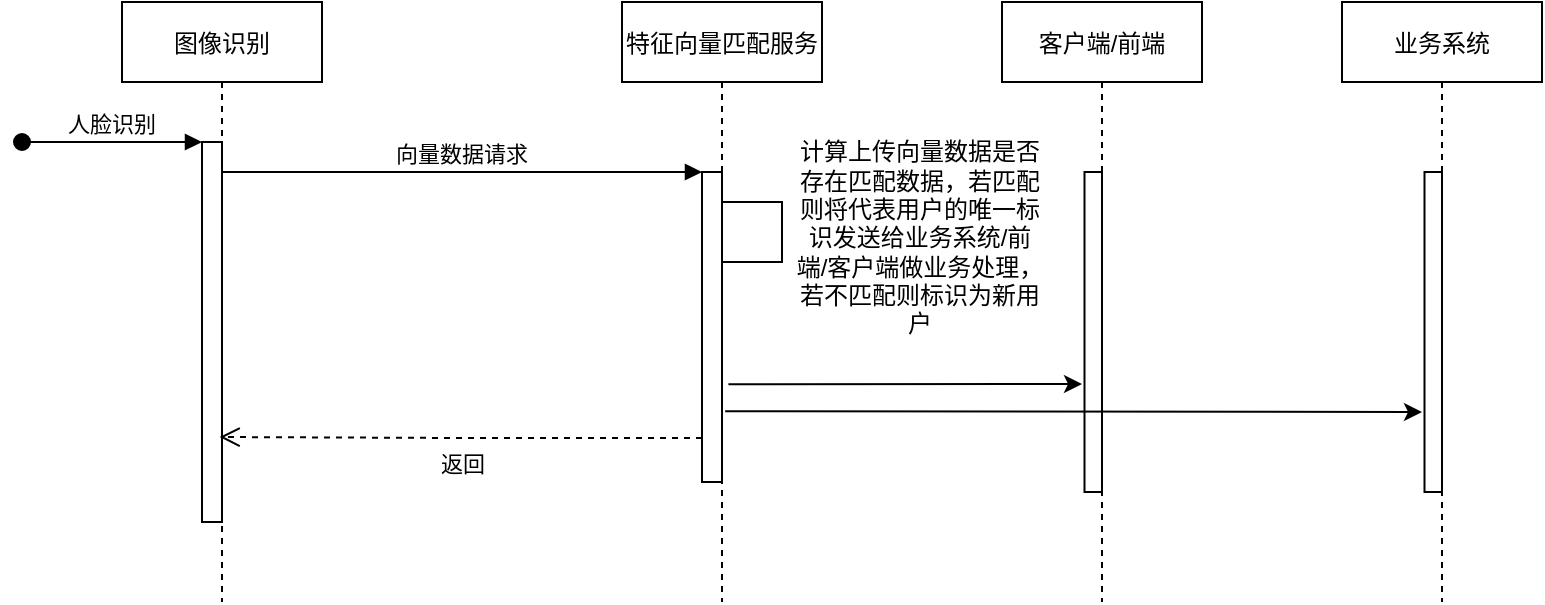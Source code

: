 <mxfile version="14.1.1" type="github">
  <diagram id="kgpKYQtTHZ0yAKxKKP6v" name="Page-1">
    <mxGraphModel dx="1486" dy="836" grid="1" gridSize="10" guides="1" tooltips="1" connect="1" arrows="1" fold="1" page="1" pageScale="1" pageWidth="850" pageHeight="1100" math="0" shadow="0">
      <root>
        <mxCell id="0" />
        <mxCell id="1" parent="0" />
        <mxCell id="3nuBFxr9cyL0pnOWT2aG-1" value="图像识别" style="shape=umlLifeline;perimeter=lifelinePerimeter;container=1;collapsible=0;recursiveResize=0;rounded=0;shadow=0;strokeWidth=1;" parent="1" vertex="1">
          <mxGeometry x="90" y="260" width="100" height="300" as="geometry" />
        </mxCell>
        <mxCell id="3nuBFxr9cyL0pnOWT2aG-2" value="" style="points=[];perimeter=orthogonalPerimeter;rounded=0;shadow=0;strokeWidth=1;" parent="3nuBFxr9cyL0pnOWT2aG-1" vertex="1">
          <mxGeometry x="40" y="70" width="10" height="190" as="geometry" />
        </mxCell>
        <mxCell id="3nuBFxr9cyL0pnOWT2aG-3" value="人脸识别" style="verticalAlign=bottom;startArrow=oval;endArrow=block;startSize=8;shadow=0;strokeWidth=1;" parent="3nuBFxr9cyL0pnOWT2aG-1" target="3nuBFxr9cyL0pnOWT2aG-2" edge="1">
          <mxGeometry relative="1" as="geometry">
            <mxPoint x="-50" y="70" as="sourcePoint" />
          </mxGeometry>
        </mxCell>
        <mxCell id="3nuBFxr9cyL0pnOWT2aG-5" value="特征向量匹配服务" style="shape=umlLifeline;perimeter=lifelinePerimeter;container=1;collapsible=0;recursiveResize=0;rounded=0;shadow=0;strokeWidth=1;" parent="1" vertex="1">
          <mxGeometry x="340" y="260" width="100" height="300" as="geometry" />
        </mxCell>
        <mxCell id="3nuBFxr9cyL0pnOWT2aG-6" value="" style="points=[];perimeter=orthogonalPerimeter;rounded=0;shadow=0;strokeWidth=1;" parent="3nuBFxr9cyL0pnOWT2aG-5" vertex="1">
          <mxGeometry x="40" y="85" width="10" height="155" as="geometry" />
        </mxCell>
        <mxCell id="3nuBFxr9cyL0pnOWT2aG-7" value="返回" style="verticalAlign=bottom;endArrow=open;dashed=1;endSize=8;shadow=0;strokeWidth=1;entryX=0.488;entryY=0.725;entryDx=0;entryDy=0;entryPerimeter=0;" parent="1" target="3nuBFxr9cyL0pnOWT2aG-1" edge="1">
          <mxGeometry x="-0.008" y="22" relative="1" as="geometry">
            <mxPoint x="144" y="433" as="targetPoint" />
            <mxPoint x="380" y="478" as="sourcePoint" />
            <Array as="points">
              <mxPoint x="260" y="478" />
            </Array>
            <mxPoint as="offset" />
          </mxGeometry>
        </mxCell>
        <mxCell id="3nuBFxr9cyL0pnOWT2aG-8" value="向量数据请求" style="verticalAlign=bottom;endArrow=block;entryX=0;entryY=0;shadow=0;strokeWidth=1;" parent="1" source="3nuBFxr9cyL0pnOWT2aG-2" target="3nuBFxr9cyL0pnOWT2aG-6" edge="1">
          <mxGeometry relative="1" as="geometry">
            <mxPoint x="245" y="340" as="sourcePoint" />
          </mxGeometry>
        </mxCell>
        <mxCell id="RD-tY95rHQzad_sfeP6a-5" value="客户端/前端" style="shape=umlLifeline;perimeter=lifelinePerimeter;container=1;collapsible=0;recursiveResize=0;rounded=0;shadow=0;strokeWidth=1;" vertex="1" parent="1">
          <mxGeometry x="530" y="260" width="100" height="300" as="geometry" />
        </mxCell>
        <mxCell id="RD-tY95rHQzad_sfeP6a-6" value="" style="points=[];perimeter=orthogonalPerimeter;rounded=0;shadow=0;strokeWidth=1;" vertex="1" parent="RD-tY95rHQzad_sfeP6a-5">
          <mxGeometry x="41.25" y="85" width="8.75" height="160" as="geometry" />
        </mxCell>
        <mxCell id="RD-tY95rHQzad_sfeP6a-7" value="业务系统" style="shape=umlLifeline;perimeter=lifelinePerimeter;container=1;collapsible=0;recursiveResize=0;rounded=0;shadow=0;strokeWidth=1;" vertex="1" parent="1">
          <mxGeometry x="700" y="260" width="100" height="300" as="geometry" />
        </mxCell>
        <mxCell id="RD-tY95rHQzad_sfeP6a-8" value="" style="points=[];perimeter=orthogonalPerimeter;rounded=0;shadow=0;strokeWidth=1;" vertex="1" parent="RD-tY95rHQzad_sfeP6a-7">
          <mxGeometry x="41.25" y="85" width="8.75" height="160" as="geometry" />
        </mxCell>
        <mxCell id="RD-tY95rHQzad_sfeP6a-10" value="" style="endArrow=classic;html=1;exitX=1.16;exitY=0.772;exitDx=0;exitDy=0;exitPerimeter=0;" edge="1" parent="1" source="3nuBFxr9cyL0pnOWT2aG-6">
          <mxGeometry width="50" height="50" relative="1" as="geometry">
            <mxPoint x="385" y="420" as="sourcePoint" />
            <mxPoint x="740" y="465" as="targetPoint" />
            <Array as="points" />
          </mxGeometry>
        </mxCell>
        <mxCell id="RD-tY95rHQzad_sfeP6a-11" value="" style="endArrow=classic;html=1;exitX=0.532;exitY=0.637;exitDx=0;exitDy=0;exitPerimeter=0;" edge="1" parent="1" source="3nuBFxr9cyL0pnOWT2aG-5">
          <mxGeometry width="50" height="50" relative="1" as="geometry">
            <mxPoint x="400" y="400" as="sourcePoint" />
            <mxPoint x="570" y="451" as="targetPoint" />
            <Array as="points" />
          </mxGeometry>
        </mxCell>
        <mxCell id="RD-tY95rHQzad_sfeP6a-12" value="" style="shape=partialRectangle;whiteSpace=wrap;html=1;bottom=1;right=1;left=1;top=0;fillColor=none;routingCenterX=-0.5;direction=north;" vertex="1" parent="1">
          <mxGeometry x="390" y="360" width="30" height="30" as="geometry" />
        </mxCell>
        <mxCell id="RD-tY95rHQzad_sfeP6a-16" value="计算上传向量数据是否存在匹配数据，若匹配则将代表用户的唯一标识发送给业务系统/前端/客户端做业务处理，若不匹配则标识为新用户" style="text;html=1;strokeColor=none;fillColor=none;align=center;verticalAlign=middle;whiteSpace=wrap;rounded=0;" vertex="1" parent="1">
          <mxGeometry x="425" y="365" width="127.5" height="25" as="geometry" />
        </mxCell>
      </root>
    </mxGraphModel>
  </diagram>
</mxfile>
